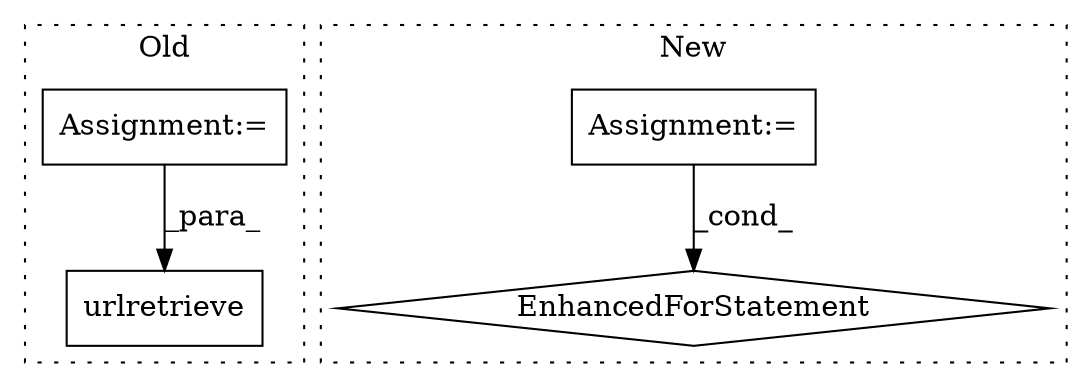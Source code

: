 digraph G {
subgraph cluster0 {
1 [label="urlretrieve" a="32" s="4638,4671" l="12,1" shape="box"];
4 [label="Assignment:=" a="7" s="4134" l="1" shape="box"];
label = "Old";
style="dotted";
}
subgraph cluster1 {
2 [label="EnhancedForStatement" a="70" s="5270,5369" l="61,2" shape="diamond"];
3 [label="Assignment:=" a="7" s="5248" l="1" shape="box"];
label = "New";
style="dotted";
}
3 -> 2 [label="_cond_"];
4 -> 1 [label="_para_"];
}